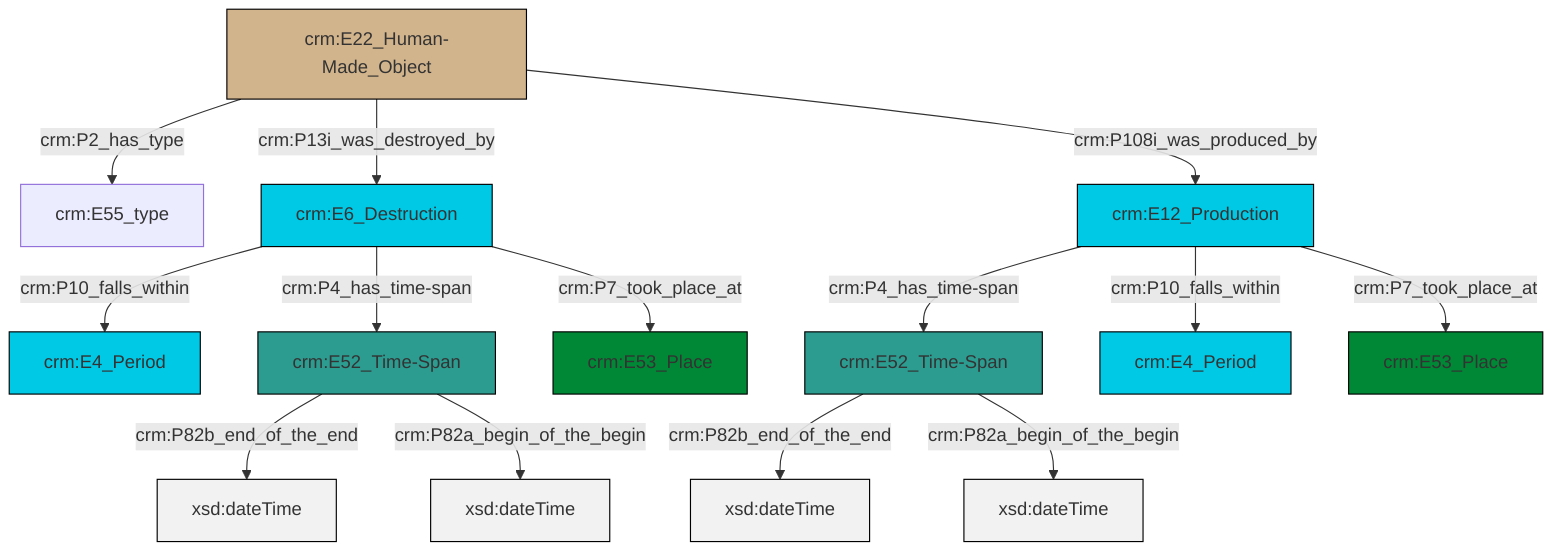 graph TD
classDef Literal fill:#f2f2f2,stroke:#000000;
classDef CRM_Entity fill:#FFFFFF,stroke:#000000;
classDef Temporal_Entity fill:#00C9E6, stroke:#000000;
classDef Type fill:#E18312, stroke:#000000;
classDef Time-Span fill:#2C9C91, stroke:#000000;
classDef Appellation fill:#FFEB7F, stroke:#000000;
classDef Place fill:#008836, stroke:#000000;
classDef Persistent_Item fill:#B266B2, stroke:#000000;
classDef Conceptual_Object fill:#FFD700, stroke:#000000;
classDef Physical_Thing fill:#D2B48C, stroke:#000000;
classDef Actor fill:#f58aad, stroke:#000000;
classDef PC_Classes fill:#4ce600, stroke:#000000;
classDef Multi fill:#cccccc,stroke:#000000;

0["crm:E12_Production"]:::Temporal_Entity -->|crm:P4_has_time-span| 1["crm:E52_Time-Span"]:::Time-Span
4["crm:E22_Human-Made_Object"]:::Physical_Thing -->|crm:P2_has_type| 5["crm:E55_type"]:::Default
6["crm:E52_Time-Span"]:::Time-Span -->|crm:P82b_end_of_the_end| 7[xsd:dateTime]:::Literal
1["crm:E52_Time-Span"]:::Time-Span -->|crm:P82b_end_of_the_end| 8[xsd:dateTime]:::Literal
1["crm:E52_Time-Span"]:::Time-Span -->|crm:P82a_begin_of_the_begin| 9[xsd:dateTime]:::Literal
12["crm:E6_Destruction"]:::Temporal_Entity -->|crm:P10_falls_within| 16["crm:E4_Period"]:::Temporal_Entity
12["crm:E6_Destruction"]:::Temporal_Entity -->|crm:P4_has_time-span| 6["crm:E52_Time-Span"]:::Time-Span
6["crm:E52_Time-Span"]:::Time-Span -->|crm:P82a_begin_of_the_begin| 17[xsd:dateTime]:::Literal
12["crm:E6_Destruction"]:::Temporal_Entity -->|crm:P7_took_place_at| 14["crm:E53_Place"]:::Place
0["crm:E12_Production"]:::Temporal_Entity -->|crm:P10_falls_within| 18["crm:E4_Period"]:::Temporal_Entity
0["crm:E12_Production"]:::Temporal_Entity -->|crm:P7_took_place_at| 2["crm:E53_Place"]:::Place
4["crm:E22_Human-Made_Object"]:::Physical_Thing -->|crm:P13i_was_destroyed_by| 12["crm:E6_Destruction"]:::Temporal_Entity
4["crm:E22_Human-Made_Object"]:::Physical_Thing -->|crm:P108i_was_produced_by| 0["crm:E12_Production"]:::Temporal_Entity